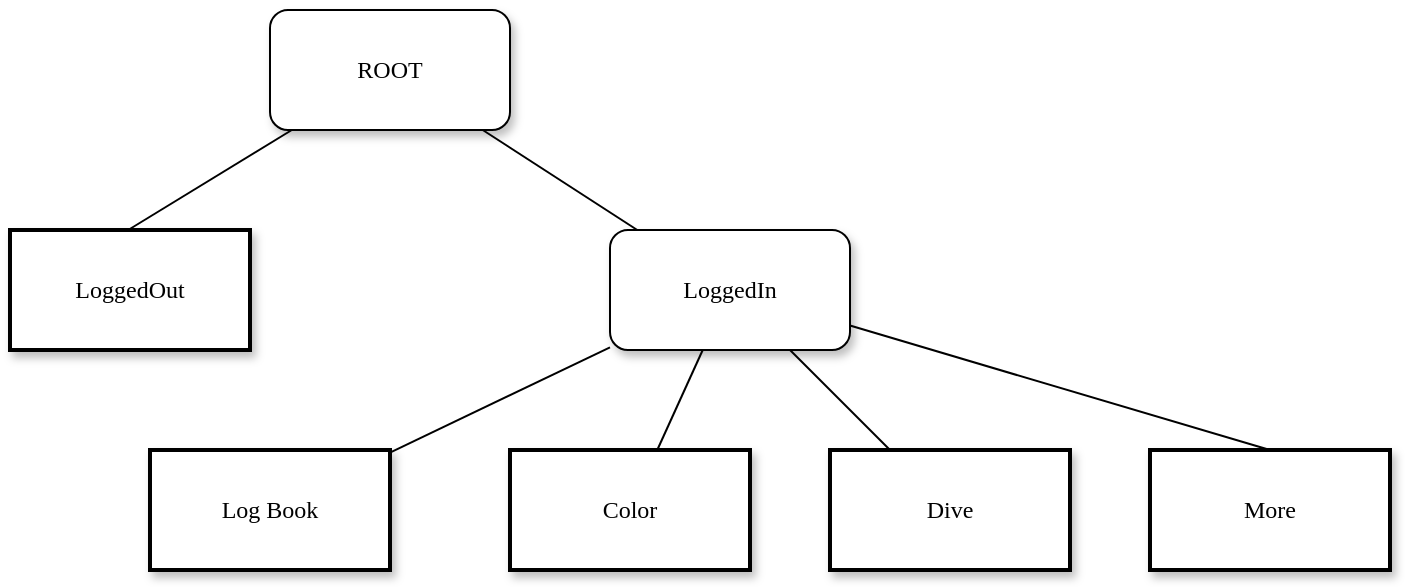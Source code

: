 <mxfile version="11.1.4" type="github"><diagram name="Page-1" id="10a91c8b-09ff-31b1-d368-03940ed4cc9e"><mxGraphModel dx="946" dy="468" grid="1" gridSize="10" guides="1" tooltips="1" connect="1" arrows="1" fold="1" page="1" pageScale="1" pageWidth="1100" pageHeight="850" background="#ffffff" math="0" shadow="0"><root><mxCell id="0"/><mxCell id="1" parent="0"/><mxCell id="62893188c0fa7362-1" value="ROOT" style="whiteSpace=wrap;html=1;rounded=1;shadow=1;labelBackgroundColor=none;strokeColor=#000000;strokeWidth=1;fillColor=#ffffff;fontFamily=Verdana;fontSize=12;fontColor=#000000;align=center;" parent="1" vertex="1"><mxGeometry x="220" y="40" width="120" height="60" as="geometry"/></mxCell><mxCell id="VyFarlzs_DNUEAwwCpNC-2" value="" style="rounded=0;orthogonalLoop=1;jettySize=auto;html=1;endArrow=none;endFill=0;" edge="1" parent="1" source="62893188c0fa7362-3" target="VyFarlzs_DNUEAwwCpNC-1"><mxGeometry relative="1" as="geometry"/></mxCell><mxCell id="VyFarlzs_DNUEAwwCpNC-4" style="edgeStyle=none;rounded=0;orthogonalLoop=1;jettySize=auto;html=1;entryX=0.5;entryY=0;entryDx=0;entryDy=0;endArrow=none;endFill=0;" edge="1" parent="1" source="62893188c0fa7362-3" target="VyFarlzs_DNUEAwwCpNC-3"><mxGeometry relative="1" as="geometry"/></mxCell><mxCell id="62893188c0fa7362-3" value="LoggedIn" style="whiteSpace=wrap;html=1;rounded=1;shadow=1;labelBackgroundColor=none;strokeColor=#000000;strokeWidth=1;fillColor=#ffffff;fontFamily=Verdana;fontSize=12;fontColor=#000000;align=center;" parent="1" vertex="1"><mxGeometry x="390" y="150" width="120" height="60" as="geometry"/></mxCell><mxCell id="62893188c0fa7362-4" value="&lt;br&gt;" style="rounded=0;html=1;labelBackgroundColor=none;startArrow=none;startFill=0;startSize=5;endArrow=none;endFill=0;endSize=5;jettySize=auto;orthogonalLoop=1;strokeColor=#000000;strokeWidth=1;fontFamily=Verdana;fontSize=12;fontColor=#000000;" parent="1" source="62893188c0fa7362-1" target="62893188c0fa7362-3" edge="1"><mxGeometry x="-0.3" y="13" relative="1" as="geometry"><mxPoint as="offset"/></mxGeometry></mxCell><mxCell id="62893188c0fa7362-5" value="&lt;br&gt;" style="edgeStyle=none;rounded=0;html=1;labelBackgroundColor=none;startArrow=none;startFill=0;startSize=5;endArrow=none;endFill=0;endSize=5;jettySize=auto;orthogonalLoop=1;strokeColor=#000000;strokeWidth=1;fontFamily=Verdana;fontSize=12;fontColor=#000000;" parent="1" source="62893188c0fa7362-1" edge="1"><mxGeometry x="-0.359" y="-11" relative="1" as="geometry"><mxPoint as="offset"/><mxPoint x="149.091" y="150" as="targetPoint"/></mxGeometry></mxCell><mxCell id="62893188c0fa7362-10" value="&lt;span&gt;Log Book&lt;/span&gt;" style="whiteSpace=wrap;html=1;rounded=0;shadow=1;labelBackgroundColor=none;strokeColor=#000000;strokeWidth=2;fillColor=#ffffff;fontFamily=Verdana;fontSize=12;fontColor=#000000;align=center;" parent="1" vertex="1"><mxGeometry x="160" y="260" width="120" height="60" as="geometry"/></mxCell><mxCell id="62893188c0fa7362-11" value="&lt;span&gt;Color&lt;/span&gt;" style="whiteSpace=wrap;html=1;rounded=0;shadow=1;labelBackgroundColor=none;strokeColor=#000000;strokeWidth=2;fillColor=#ffffff;fontFamily=Verdana;fontSize=12;fontColor=#000000;align=center;" parent="1" vertex="1"><mxGeometry x="340" y="260" width="120" height="60" as="geometry"/></mxCell><mxCell id="62893188c0fa7362-16" value="" style="edgeStyle=none;rounded=0;html=1;labelBackgroundColor=none;startArrow=none;startFill=0;startSize=5;endArrow=none;endFill=0;endSize=5;jettySize=auto;orthogonalLoop=1;strokeColor=#000000;strokeWidth=1;fontFamily=Verdana;fontSize=12;fontColor=#000000;" parent="1" source="62893188c0fa7362-3" target="62893188c0fa7362-10" edge="1"><mxGeometry x="-0.261" y="-13" relative="1" as="geometry"><mxPoint as="offset"/></mxGeometry></mxCell><mxCell id="62893188c0fa7362-17" value="" style="edgeStyle=none;rounded=0;html=1;labelBackgroundColor=none;startArrow=none;startFill=0;startSize=5;endArrow=none;endFill=0;endSize=5;jettySize=auto;orthogonalLoop=1;strokeColor=#000000;strokeWidth=1;fontFamily=Verdana;fontSize=12;fontColor=#000000;" parent="1" source="62893188c0fa7362-3" target="62893188c0fa7362-11" edge="1"><mxGeometry x="-0.129" y="17" relative="1" as="geometry"><mxPoint as="offset"/></mxGeometry></mxCell><mxCell id="VyFarlzs_DNUEAwwCpNC-1" value="&lt;span&gt;Dive&lt;/span&gt;" style="whiteSpace=wrap;html=1;rounded=0;shadow=1;labelBackgroundColor=none;strokeColor=#000000;strokeWidth=2;fillColor=#ffffff;fontFamily=Verdana;fontSize=12;fontColor=#000000;align=center;" vertex="1" parent="1"><mxGeometry x="500" y="260" width="120" height="60" as="geometry"/></mxCell><mxCell id="VyFarlzs_DNUEAwwCpNC-3" value="&lt;span&gt;More&lt;/span&gt;" style="whiteSpace=wrap;html=1;rounded=0;shadow=1;labelBackgroundColor=none;strokeColor=#000000;strokeWidth=2;fillColor=#ffffff;fontFamily=Verdana;fontSize=12;fontColor=#000000;align=center;" vertex="1" parent="1"><mxGeometry x="660" y="260" width="120" height="60" as="geometry"/></mxCell><mxCell id="VyFarlzs_DNUEAwwCpNC-5" value="&lt;span&gt;LoggedOut&lt;/span&gt;" style="whiteSpace=wrap;html=1;rounded=0;shadow=1;labelBackgroundColor=none;strokeColor=#000000;strokeWidth=2;fillColor=#ffffff;fontFamily=Verdana;fontSize=12;fontColor=#000000;align=center;" vertex="1" parent="1"><mxGeometry x="90" y="150" width="120" height="60" as="geometry"/></mxCell></root></mxGraphModel></diagram></mxfile>